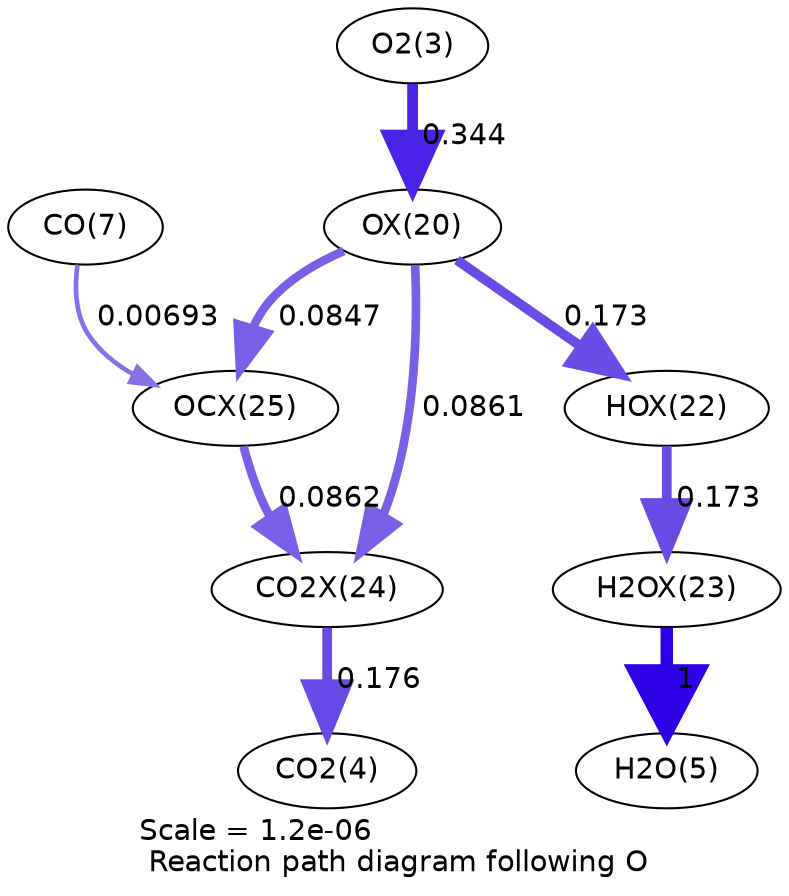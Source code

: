 digraph reaction_paths {
center=1;
s5 -> s24[fontname="Helvetica", penwidth=5.19, arrowsize=2.6, color="0.7, 0.844, 0.9"
, label=" 0.344"];
s24 -> s26[fontname="Helvetica", penwidth=4.68, arrowsize=2.34, color="0.7, 0.673, 0.9"
, label=" 0.173"];
s24 -> s29[fontname="Helvetica", penwidth=4.14, arrowsize=2.07, color="0.7, 0.585, 0.9"
, label=" 0.0847"];
s24 -> s28[fontname="Helvetica", penwidth=4.15, arrowsize=2.07, color="0.7, 0.586, 0.9"
, label=" 0.0861"];
s26 -> s27[fontname="Helvetica", penwidth=4.67, arrowsize=2.34, color="0.7, 0.673, 0.9"
, label=" 0.173"];
s27 -> s7[fontname="Helvetica", penwidth=6, arrowsize=3, color="0.7, 1.5, 0.9"
, label=" 1"];
s9 -> s29[fontname="Helvetica", penwidth=2.25, arrowsize=1.12, color="0.7, 0.507, 0.9"
, label=" 0.00693"];
s29 -> s28[fontname="Helvetica", penwidth=4.15, arrowsize=2.07, color="0.7, 0.586, 0.9"
, label=" 0.0862"];
s28 -> s6[fontname="Helvetica", penwidth=4.69, arrowsize=2.34, color="0.7, 0.676, 0.9"
, label=" 0.176"];
s5 [ fontname="Helvetica", label="O2(3)"];
s6 [ fontname="Helvetica", label="CO2(4)"];
s7 [ fontname="Helvetica", label="H2O(5)"];
s9 [ fontname="Helvetica", label="CO(7)"];
s24 [ fontname="Helvetica", label="OX(20)"];
s26 [ fontname="Helvetica", label="HOX(22)"];
s27 [ fontname="Helvetica", label="H2OX(23)"];
s28 [ fontname="Helvetica", label="CO2X(24)"];
s29 [ fontname="Helvetica", label="OCX(25)"];
 label = "Scale = 1.2e-06\l Reaction path diagram following O";
 fontname = "Helvetica";
}
